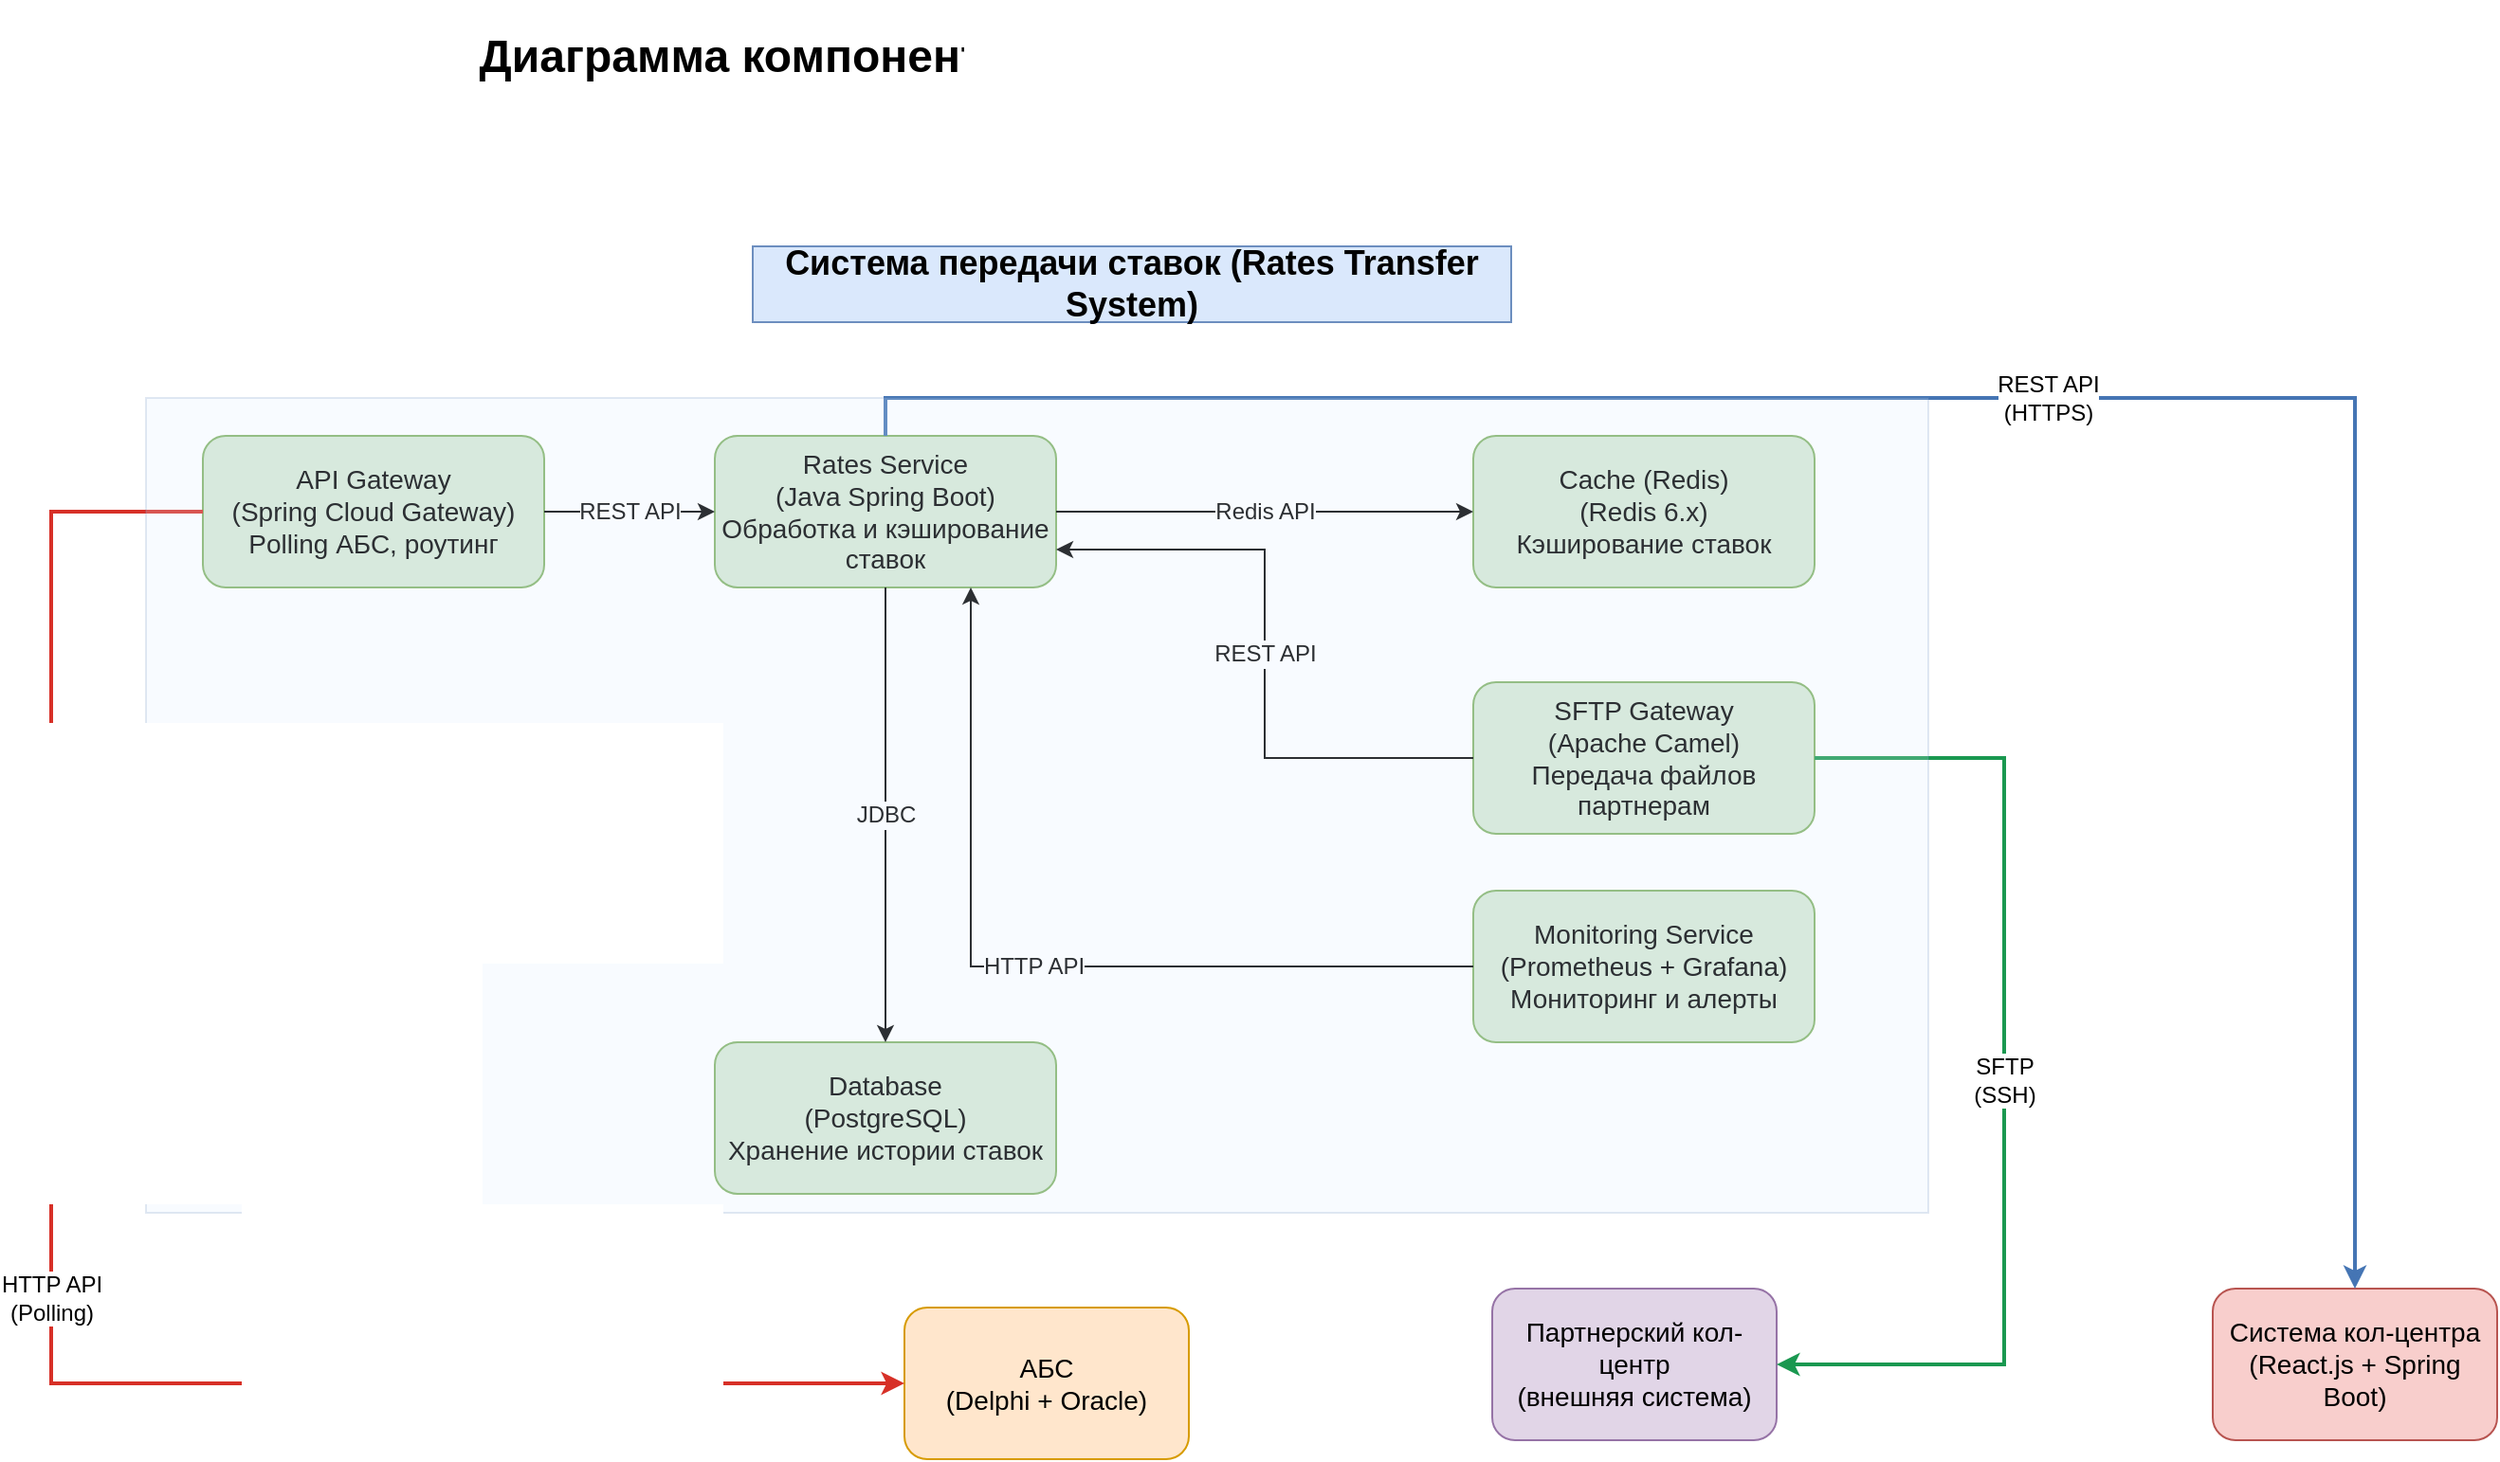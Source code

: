 <?xml version="1.0" encoding="UTF-8"?>
<mxfile version="28.1.0">
  <diagram id="EcSsJXQrIgXZIAfyThCb" name="Component Diagram - Система передачи ставок">
    <mxGraphModel dx="2211" dy="1280" grid="1" gridSize="10" guides="1" tooltips="1" connect="1" arrows="1" fold="1" page="1" pageScale="1" pageWidth="827" pageHeight="1169" math="0" shadow="0">
      <root>
        <mxCell id="0" />
        <mxCell id="1" parent="0" />
        <mxCell id="Hik9sB5s8pFp-YXe4FtW-2" value="Диаграмма компонентов - Система передачи ставок в кол-центр" style="text;html=1;align=center;verticalAlign=middle;whiteSpace=wrap;rounded=0;fontSize=24;fontStyle=1;" vertex="1" parent="1">
          <mxGeometry x="280" y="280" width="1200" height="60" as="geometry" />
        </mxCell>
        <mxCell id="Hik9sB5s8pFp-YXe4FtW-3" value="Система передачи ставок (Rates Transfer System)" style="text;html=1;align=center;verticalAlign=middle;whiteSpace=wrap;rounded=0;fontSize=18;fontStyle=1;fillColor=#dae8fc;strokeColor=#6c8ebf;" vertex="1" parent="1">
          <mxGeometry x="640" y="410" width="400" height="40" as="geometry" />
        </mxCell>
        <mxCell id="Hik9sB5s8pFp-YXe4FtW-4" value="Rates Service&lt;div&gt;(Java Spring Boot)&lt;/div&gt;&lt;div&gt;Обработка и кэширование ставок&lt;/div&gt;" style="rounded=1;whiteSpace=wrap;html=1;fillColor=#d5e8d4;strokeColor=#82b366;fontSize=14;" vertex="1" parent="1">
          <mxGeometry x="620" y="510" width="180" height="80" as="geometry" />
        </mxCell>
        <mxCell id="Hik9sB5s8pFp-YXe4FtW-5" value="Cache (Redis)&lt;div&gt;(Redis 6.x)&lt;/div&gt;&lt;div&gt;Кэширование ставок&lt;/div&gt;" style="rounded=1;whiteSpace=wrap;html=1;fillColor=#d5e8d4;strokeColor=#82b366;fontSize=14;" vertex="1" parent="1">
          <mxGeometry x="1020" y="510" width="180" height="80" as="geometry" />
        </mxCell>
        <mxCell id="Hik9sB5s8pFp-YXe4FtW-6" value="API Gateway&lt;div&gt;(Spring Cloud Gateway)&lt;/div&gt;&lt;div&gt;Polling АБС, роутинг&lt;/div&gt;" style="rounded=1;whiteSpace=wrap;html=1;fillColor=#d5e8d4;strokeColor=#82b366;fontSize=14;" vertex="1" parent="1">
          <mxGeometry x="350" y="510" width="180" height="80" as="geometry" />
        </mxCell>
        <mxCell id="Hik9sB5s8pFp-YXe4FtW-7" value="SFTP Gateway&lt;div&gt;(Apache Camel)&lt;/div&gt;&lt;div&gt;Передача файлов партнерам&lt;/div&gt;" style="rounded=1;whiteSpace=wrap;html=1;fillColor=#d5e8d4;strokeColor=#82b366;fontSize=14;" vertex="1" parent="1">
          <mxGeometry x="1020" y="640" width="180" height="80" as="geometry" />
        </mxCell>
        <mxCell id="Hik9sB5s8pFp-YXe4FtW-8" value="Monitoring Service&lt;div&gt;(Prometheus + Grafana)&lt;/div&gt;&lt;div&gt;Мониторинг и алерты&lt;/div&gt;" style="rounded=1;whiteSpace=wrap;html=1;fillColor=#d5e8d4;strokeColor=#82b366;fontSize=14;" vertex="1" parent="1">
          <mxGeometry x="1020" y="750" width="180" height="80" as="geometry" />
        </mxCell>
        <mxCell id="Hik9sB5s8pFp-YXe4FtW-9" value="Database&lt;div&gt;(PostgreSQL)&lt;/div&gt;&lt;div&gt;Хранение истории ставок&lt;/div&gt;" style="rounded=1;whiteSpace=wrap;html=1;fillColor=#d5e8d4;strokeColor=#82b366;fontSize=14;" vertex="1" parent="1">
          <mxGeometry x="620" y="830" width="180" height="80" as="geometry" />
        </mxCell>
        <mxCell id="Hik9sB5s8pFp-YXe4FtW-10" value="АБС&lt;div&gt;(Delphi + Oracle)&lt;/div&gt;" style="rounded=1;whiteSpace=wrap;html=1;fillColor=#ffe6cc;strokeColor=#d79b00;fontSize=14;" vertex="1" parent="1">
          <mxGeometry x="720" y="970" width="150" height="80" as="geometry" />
        </mxCell>
        <mxCell id="Hik9sB5s8pFp-YXe4FtW-11" value="Система кол-центра&lt;div&gt;(React.js + Spring Boot)&lt;/div&gt;" style="rounded=1;whiteSpace=wrap;html=1;fillColor=#f8cecc;strokeColor=#b85450;fontSize=14;" vertex="1" parent="1">
          <mxGeometry x="1410" y="960" width="150" height="80" as="geometry" />
        </mxCell>
        <mxCell id="Hik9sB5s8pFp-YXe4FtW-12" value="Партнерский кол-центр&lt;div&gt;(внешняя система)&lt;/div&gt;" style="rounded=1;whiteSpace=wrap;html=1;fillColor=#e1d5e7;strokeColor=#9673a6;fontSize=14;" vertex="1" parent="1">
          <mxGeometry x="1030" y="960" width="150" height="80" as="geometry" />
        </mxCell>
        <mxCell id="Hik9sB5s8pFp-YXe4FtW-13" value="Redis API" style="edgeStyle=orthogonalEdgeStyle;rounded=0;orthogonalLoop=1;jettySize=auto;html=1;fontSize=12;" edge="1" parent="1" source="Hik9sB5s8pFp-YXe4FtW-4" target="Hik9sB5s8pFp-YXe4FtW-5">
          <mxGeometry relative="1" as="geometry" />
        </mxCell>
        <mxCell id="Hik9sB5s8pFp-YXe4FtW-14" value="REST API" style="edgeStyle=orthogonalEdgeStyle;rounded=0;orthogonalLoop=1;jettySize=auto;html=1;fontSize=12;" edge="1" parent="1" source="Hik9sB5s8pFp-YXe4FtW-6" target="Hik9sB5s8pFp-YXe4FtW-4">
          <mxGeometry relative="1" as="geometry" />
        </mxCell>
        <mxCell id="Hik9sB5s8pFp-YXe4FtW-15" value="REST API" style="edgeStyle=orthogonalEdgeStyle;rounded=0;orthogonalLoop=1;jettySize=auto;html=1;fontSize=12;entryX=1;entryY=0.75;entryDx=0;entryDy=0;" edge="1" parent="1" source="Hik9sB5s8pFp-YXe4FtW-7" target="Hik9sB5s8pFp-YXe4FtW-4">
          <mxGeometry relative="1" as="geometry" />
        </mxCell>
        <mxCell id="Hik9sB5s8pFp-YXe4FtW-16" value="HTTP API" style="edgeStyle=orthogonalEdgeStyle;rounded=0;orthogonalLoop=1;jettySize=auto;html=1;fontSize=12;entryX=0.75;entryY=1;entryDx=0;entryDy=0;" edge="1" parent="1" source="Hik9sB5s8pFp-YXe4FtW-8" target="Hik9sB5s8pFp-YXe4FtW-4">
          <mxGeometry relative="1" as="geometry" />
        </mxCell>
        <mxCell id="Hik9sB5s8pFp-YXe4FtW-17" value="JDBC" style="edgeStyle=orthogonalEdgeStyle;rounded=0;orthogonalLoop=1;jettySize=auto;html=1;fontSize=12;" edge="1" parent="1" source="Hik9sB5s8pFp-YXe4FtW-4" target="Hik9sB5s8pFp-YXe4FtW-9">
          <mxGeometry relative="1" as="geometry" />
        </mxCell>
        <mxCell id="Hik9sB5s8pFp-YXe4FtW-18" value="HTTP API&lt;div&gt;(Polling)&lt;/div&gt;" style="edgeStyle=orthogonalEdgeStyle;rounded=0;orthogonalLoop=1;jettySize=auto;html=1;fontSize=12;strokeColor=#d73027;strokeWidth=2;" edge="1" parent="1" source="Hik9sB5s8pFp-YXe4FtW-6" target="Hik9sB5s8pFp-YXe4FtW-10">
          <mxGeometry relative="1" as="geometry">
            <Array as="points">
              <mxPoint x="270" y="550" />
              <mxPoint x="270" y="1010" />
            </Array>
          </mxGeometry>
        </mxCell>
        <mxCell id="Hik9sB5s8pFp-YXe4FtW-19" value="REST API&lt;div&gt;(HTTPS)&lt;/div&gt;" style="edgeStyle=orthogonalEdgeStyle;rounded=0;orthogonalLoop=1;jettySize=auto;html=1;fontSize=12;strokeColor=#4575b4;strokeWidth=2;exitX=0.5;exitY=0;exitDx=0;exitDy=0;entryX=0.5;entryY=0;entryDx=0;entryDy=0;" edge="1" parent="1" source="Hik9sB5s8pFp-YXe4FtW-4" target="Hik9sB5s8pFp-YXe4FtW-11">
          <mxGeometry relative="1" as="geometry">
            <Array as="points">
              <mxPoint x="710" y="490" />
              <mxPoint x="1485" y="490" />
            </Array>
          </mxGeometry>
        </mxCell>
        <mxCell id="Hik9sB5s8pFp-YXe4FtW-20" value="SFTP&lt;div&gt;(SSH)&lt;/div&gt;" style="edgeStyle=orthogonalEdgeStyle;rounded=0;orthogonalLoop=1;jettySize=auto;html=1;fontSize=12;strokeColor=#1a9850;strokeWidth=2;" edge="1" parent="1" source="Hik9sB5s8pFp-YXe4FtW-7" target="Hik9sB5s8pFp-YXe4FtW-12">
          <mxGeometry relative="1" as="geometry">
            <Array as="points">
              <mxPoint x="1300" y="680" />
              <mxPoint x="1300" y="1000" />
            </Array>
          </mxGeometry>
        </mxCell>
        <mxCell id="Hik9sB5s8pFp-YXe4FtW-22" value="" style="text;html=1;align=center;verticalAlign=middle;whiteSpace=wrap;rounded=0;fontSize=18;fontStyle=1;fillColor=#dae8fc;strokeColor=#6c8ebf;opacity=20;" vertex="1" parent="1">
          <mxGeometry x="320" y="490" width="940" height="430" as="geometry" />
        </mxCell>
      </root>
    </mxGraphModel>
  </diagram>
</mxfile>
